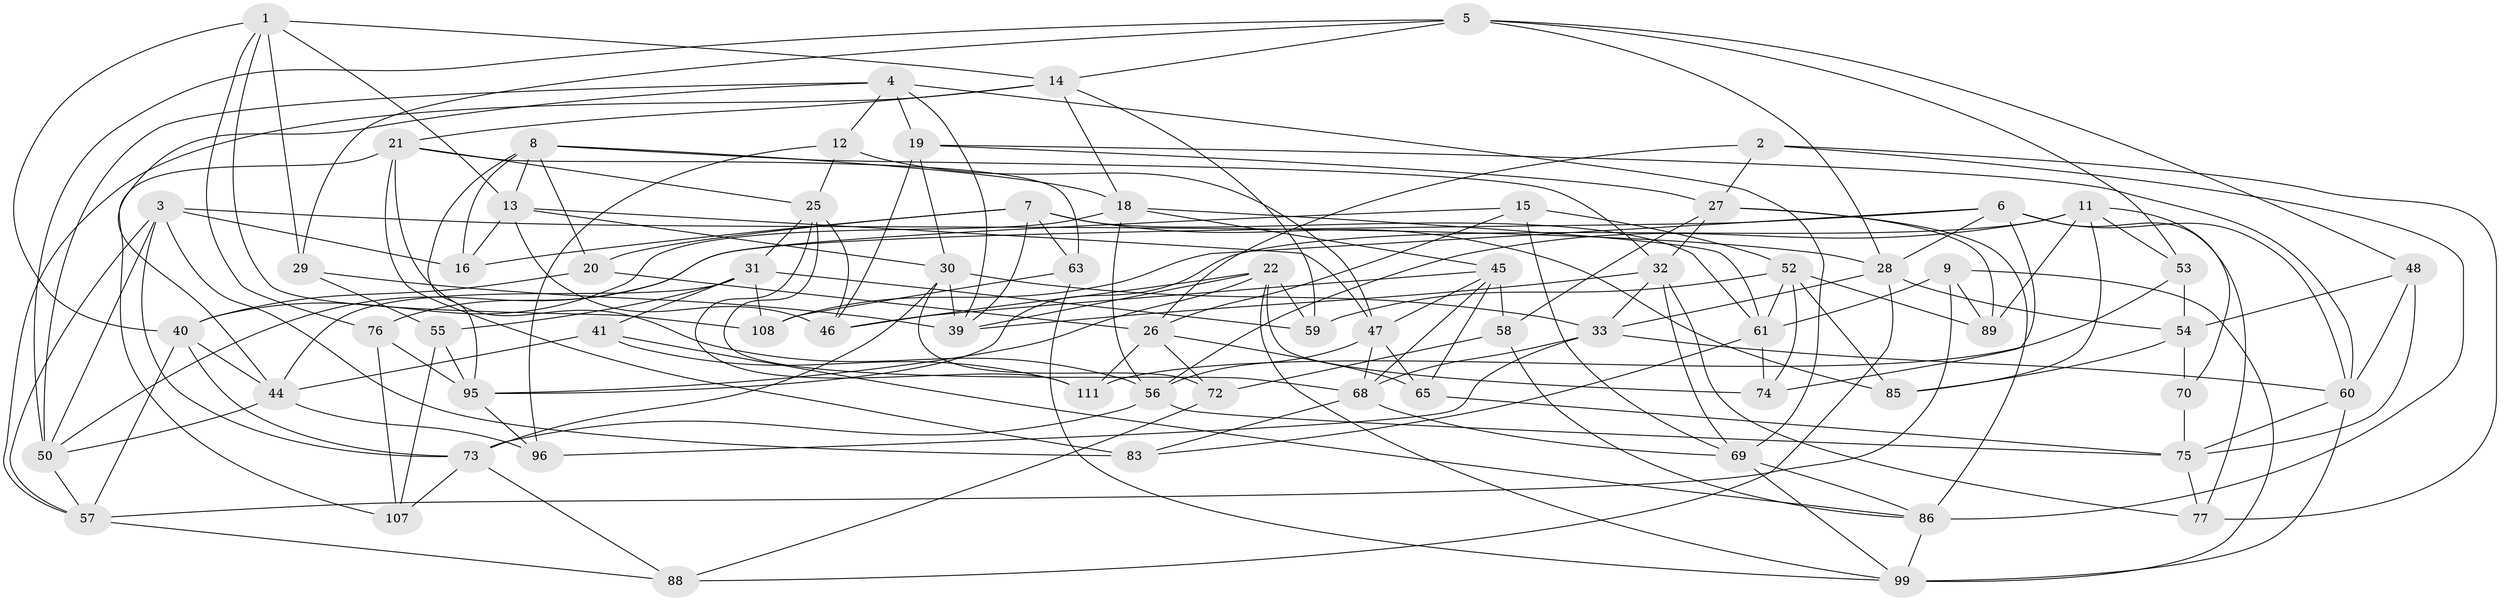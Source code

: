 // Generated by graph-tools (version 1.1) at 2025/52/02/27/25 19:52:32]
// undirected, 70 vertices, 180 edges
graph export_dot {
graph [start="1"]
  node [color=gray90,style=filled];
  1 [super="+84"];
  2;
  3 [super="+98"];
  4 [super="+38"];
  5 [super="+113"];
  6 [super="+42"];
  7 [super="+17"];
  8 [super="+10"];
  9;
  11 [super="+79"];
  12;
  13 [super="+82"];
  14 [super="+101"];
  15;
  16;
  18 [super="+106"];
  19 [super="+93"];
  20;
  21 [super="+23"];
  22 [super="+24"];
  25 [super="+36"];
  26 [super="+34"];
  27 [super="+102"];
  28 [super="+49"];
  29 [super="+80"];
  30 [super="+112"];
  31 [super="+35"];
  32 [super="+37"];
  33 [super="+66"];
  39 [super="+105"];
  40 [super="+43"];
  41;
  44 [super="+62"];
  45 [super="+51"];
  46 [super="+67"];
  47 [super="+110"];
  48;
  50 [super="+71"];
  52 [super="+109"];
  53;
  54 [super="+104"];
  55 [super="+81"];
  56 [super="+87"];
  57 [super="+97"];
  58;
  59;
  60 [super="+64"];
  61 [super="+78"];
  63;
  65;
  68 [super="+114"];
  69 [super="+90"];
  70;
  72;
  73 [super="+92"];
  74;
  75 [super="+91"];
  76;
  77;
  83;
  85;
  86 [super="+94"];
  88;
  89;
  95 [super="+103"];
  96;
  99 [super="+100"];
  107;
  108;
  111;
  1 -- 108;
  1 -- 13;
  1 -- 14;
  1 -- 40;
  1 -- 76;
  1 -- 29;
  2 -- 27;
  2 -- 26;
  2 -- 77;
  2 -- 86;
  3 -- 16;
  3 -- 83;
  3 -- 50;
  3 -- 73;
  3 -- 28;
  3 -- 57;
  4 -- 39;
  4 -- 12;
  4 -- 44;
  4 -- 50;
  4 -- 69;
  4 -- 19;
  5 -- 53;
  5 -- 28;
  5 -- 48;
  5 -- 14;
  5 -- 29;
  5 -- 50;
  6 -- 28;
  6 -- 74;
  6 -- 50;
  6 -- 108;
  6 -- 77;
  6 -- 60;
  7 -- 63;
  7 -- 85;
  7 -- 16;
  7 -- 20;
  7 -- 61;
  7 -- 39;
  8 -- 32;
  8 -- 16;
  8 -- 20;
  8 -- 13;
  8 -- 95;
  8 -- 18;
  9 -- 99;
  9 -- 57;
  9 -- 89;
  9 -- 61;
  11 -- 89;
  11 -- 70;
  11 -- 53;
  11 -- 56;
  11 -- 85;
  11 -- 95;
  12 -- 25;
  12 -- 96;
  12 -- 47;
  13 -- 47;
  13 -- 16;
  13 -- 30;
  13 -- 46;
  14 -- 21;
  14 -- 59;
  14 -- 57;
  14 -- 18;
  15 -- 52;
  15 -- 76;
  15 -- 69;
  15 -- 26;
  18 -- 40;
  18 -- 45;
  18 -- 56;
  18 -- 61;
  19 -- 60;
  19 -- 46 [weight=2];
  19 -- 27;
  19 -- 30;
  20 -- 40;
  20 -- 26;
  21 -- 25;
  21 -- 63;
  21 -- 107;
  21 -- 83;
  21 -- 56;
  22 -- 46;
  22 -- 74;
  22 -- 59;
  22 -- 39;
  22 -- 95;
  22 -- 99;
  25 -- 111;
  25 -- 68;
  25 -- 31;
  25 -- 46;
  26 -- 72;
  26 -- 65;
  26 -- 111;
  27 -- 58;
  27 -- 32;
  27 -- 89;
  27 -- 86;
  28 -- 54;
  28 -- 88;
  28 -- 33;
  29 -- 55 [weight=3];
  29 -- 39;
  30 -- 72;
  30 -- 73;
  30 -- 39;
  30 -- 33;
  31 -- 44;
  31 -- 41;
  31 -- 59;
  31 -- 108;
  31 -- 55;
  32 -- 77;
  32 -- 39;
  32 -- 69;
  32 -- 33;
  33 -- 96;
  33 -- 60;
  33 -- 68;
  40 -- 73;
  40 -- 44;
  40 -- 57;
  41 -- 111;
  41 -- 44;
  41 -- 86;
  44 -- 96;
  44 -- 50;
  45 -- 65;
  45 -- 47;
  45 -- 68;
  45 -- 58;
  45 -- 46;
  47 -- 65;
  47 -- 68;
  47 -- 56;
  48 -- 75;
  48 -- 60;
  48 -- 54;
  50 -- 57;
  52 -- 85;
  52 -- 59;
  52 -- 89;
  52 -- 74;
  52 -- 61;
  53 -- 54;
  53 -- 111;
  54 -- 70 [weight=2];
  54 -- 85;
  55 -- 95;
  55 -- 107;
  56 -- 75;
  56 -- 73;
  57 -- 88;
  58 -- 72;
  58 -- 86;
  60 -- 75;
  60 -- 99;
  61 -- 83;
  61 -- 74;
  63 -- 108;
  63 -- 99;
  65 -- 75;
  68 -- 83;
  68 -- 69;
  69 -- 99;
  69 -- 86;
  70 -- 75;
  72 -- 88;
  73 -- 107;
  73 -- 88;
  75 -- 77;
  76 -- 107;
  76 -- 95;
  86 -- 99;
  95 -- 96;
}
